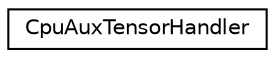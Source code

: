 digraph "Graphical Class Hierarchy"
{
 // LATEX_PDF_SIZE
  edge [fontname="Helvetica",fontsize="10",labelfontname="Helvetica",labelfontsize="10"];
  node [fontname="Helvetica",fontsize="10",shape=record];
  rankdir="LR";
  Node0 [label="CpuAuxTensorHandler",height=0.2,width=0.4,color="black", fillcolor="white", style="filled",URL="$classarm__compute_1_1cpu_1_1_cpu_aux_tensor_handler.xhtml",tooltip=" "];
}
